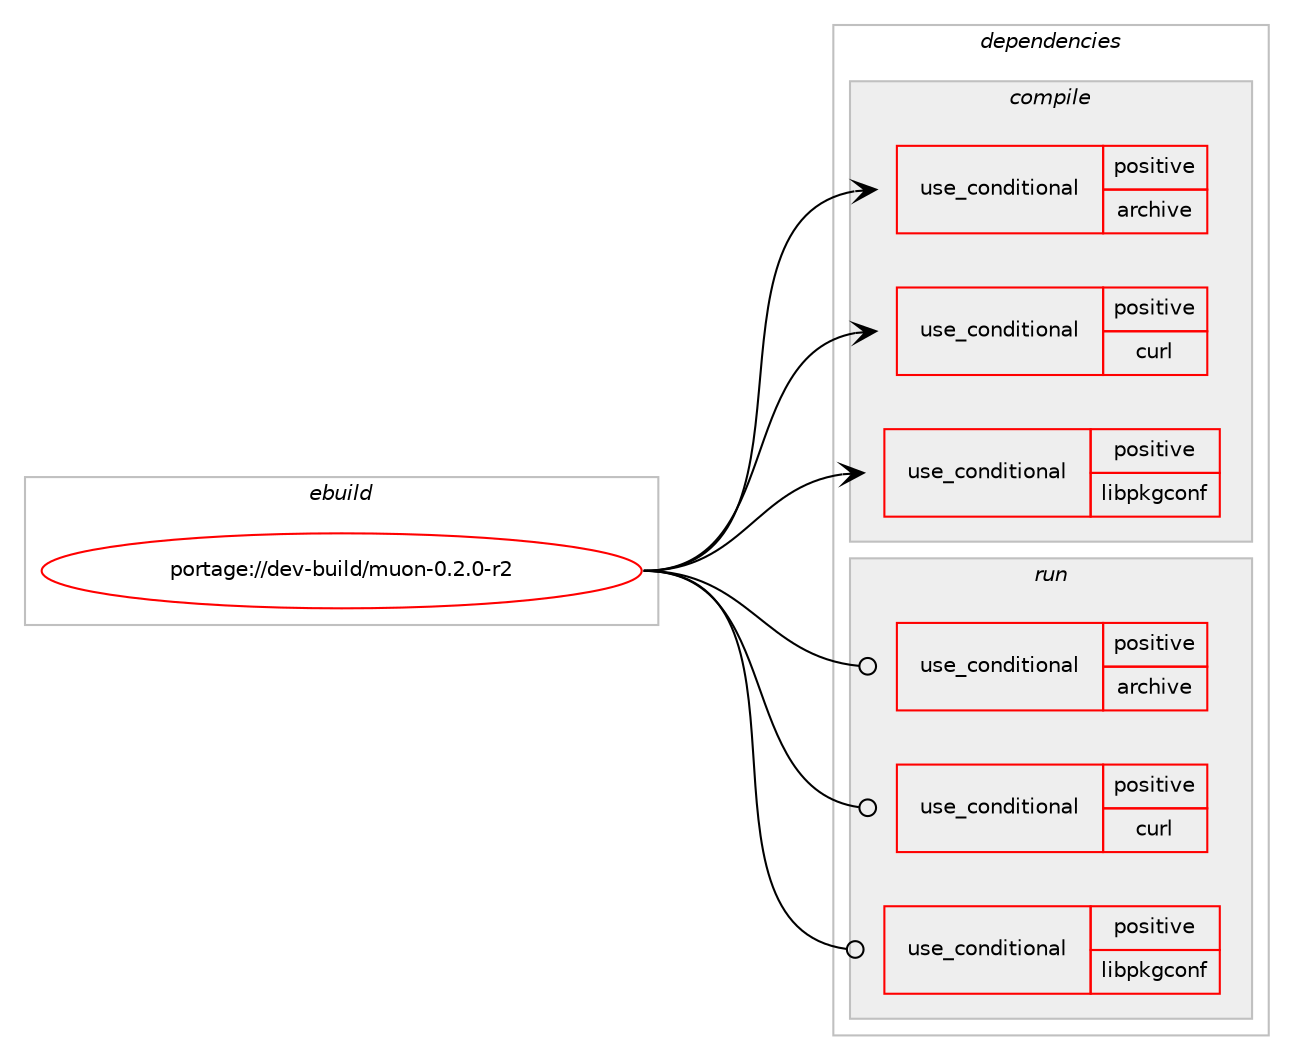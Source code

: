 digraph prolog {

# *************
# Graph options
# *************

newrank=true;
concentrate=true;
compound=true;
graph [rankdir=LR,fontname=Helvetica,fontsize=10,ranksep=1.5];#, ranksep=2.5, nodesep=0.2];
edge  [arrowhead=vee];
node  [fontname=Helvetica,fontsize=10];

# **********
# The ebuild
# **********

subgraph cluster_leftcol {
color=gray;
rank=same;
label=<<i>ebuild</i>>;
id [label="portage://dev-build/muon-0.2.0-r2", color=red, width=4, href="../dev-build/muon-0.2.0-r2.svg"];
}

# ****************
# The dependencies
# ****************

subgraph cluster_midcol {
color=gray;
label=<<i>dependencies</i>>;
subgraph cluster_compile {
fillcolor="#eeeeee";
style=filled;
label=<<i>compile</i>>;
subgraph cond16365 {
dependency29495 [label=<<TABLE BORDER="0" CELLBORDER="1" CELLSPACING="0" CELLPADDING="4"><TR><TD ROWSPAN="3" CELLPADDING="10">use_conditional</TD></TR><TR><TD>positive</TD></TR><TR><TD>archive</TD></TR></TABLE>>, shape=none, color=red];
# *** BEGIN UNKNOWN DEPENDENCY TYPE (TODO) ***
# dependency29495 -> package_dependency(portage://dev-build/muon-0.2.0-r2,install,no,app-arch,libarchive,none,[,,],any_same_slot,[])
# *** END UNKNOWN DEPENDENCY TYPE (TODO) ***

}
id:e -> dependency29495:w [weight=20,style="solid",arrowhead="vee"];
subgraph cond16366 {
dependency29496 [label=<<TABLE BORDER="0" CELLBORDER="1" CELLSPACING="0" CELLPADDING="4"><TR><TD ROWSPAN="3" CELLPADDING="10">use_conditional</TD></TR><TR><TD>positive</TD></TR><TR><TD>curl</TD></TR></TABLE>>, shape=none, color=red];
# *** BEGIN UNKNOWN DEPENDENCY TYPE (TODO) ***
# dependency29496 -> package_dependency(portage://dev-build/muon-0.2.0-r2,install,no,net-misc,curl,none,[,,],[],[])
# *** END UNKNOWN DEPENDENCY TYPE (TODO) ***

}
id:e -> dependency29496:w [weight=20,style="solid",arrowhead="vee"];
subgraph cond16367 {
dependency29497 [label=<<TABLE BORDER="0" CELLBORDER="1" CELLSPACING="0" CELLPADDING="4"><TR><TD ROWSPAN="3" CELLPADDING="10">use_conditional</TD></TR><TR><TD>positive</TD></TR><TR><TD>libpkgconf</TD></TR></TABLE>>, shape=none, color=red];
# *** BEGIN UNKNOWN DEPENDENCY TYPE (TODO) ***
# dependency29497 -> package_dependency(portage://dev-build/muon-0.2.0-r2,install,no,dev-util,pkgconf,none,[,,],any_same_slot,[])
# *** END UNKNOWN DEPENDENCY TYPE (TODO) ***

}
id:e -> dependency29497:w [weight=20,style="solid",arrowhead="vee"];
}
subgraph cluster_compileandrun {
fillcolor="#eeeeee";
style=filled;
label=<<i>compile and run</i>>;
}
subgraph cluster_run {
fillcolor="#eeeeee";
style=filled;
label=<<i>run</i>>;
subgraph cond16368 {
dependency29498 [label=<<TABLE BORDER="0" CELLBORDER="1" CELLSPACING="0" CELLPADDING="4"><TR><TD ROWSPAN="3" CELLPADDING="10">use_conditional</TD></TR><TR><TD>positive</TD></TR><TR><TD>archive</TD></TR></TABLE>>, shape=none, color=red];
# *** BEGIN UNKNOWN DEPENDENCY TYPE (TODO) ***
# dependency29498 -> package_dependency(portage://dev-build/muon-0.2.0-r2,run,no,app-arch,libarchive,none,[,,],any_same_slot,[])
# *** END UNKNOWN DEPENDENCY TYPE (TODO) ***

}
id:e -> dependency29498:w [weight=20,style="solid",arrowhead="odot"];
subgraph cond16369 {
dependency29499 [label=<<TABLE BORDER="0" CELLBORDER="1" CELLSPACING="0" CELLPADDING="4"><TR><TD ROWSPAN="3" CELLPADDING="10">use_conditional</TD></TR><TR><TD>positive</TD></TR><TR><TD>curl</TD></TR></TABLE>>, shape=none, color=red];
# *** BEGIN UNKNOWN DEPENDENCY TYPE (TODO) ***
# dependency29499 -> package_dependency(portage://dev-build/muon-0.2.0-r2,run,no,net-misc,curl,none,[,,],[],[])
# *** END UNKNOWN DEPENDENCY TYPE (TODO) ***

}
id:e -> dependency29499:w [weight=20,style="solid",arrowhead="odot"];
subgraph cond16370 {
dependency29500 [label=<<TABLE BORDER="0" CELLBORDER="1" CELLSPACING="0" CELLPADDING="4"><TR><TD ROWSPAN="3" CELLPADDING="10">use_conditional</TD></TR><TR><TD>positive</TD></TR><TR><TD>libpkgconf</TD></TR></TABLE>>, shape=none, color=red];
# *** BEGIN UNKNOWN DEPENDENCY TYPE (TODO) ***
# dependency29500 -> package_dependency(portage://dev-build/muon-0.2.0-r2,run,no,dev-util,pkgconf,none,[,,],any_same_slot,[])
# *** END UNKNOWN DEPENDENCY TYPE (TODO) ***

}
id:e -> dependency29500:w [weight=20,style="solid",arrowhead="odot"];
}
}

# **************
# The candidates
# **************

subgraph cluster_choices {
rank=same;
color=gray;
label=<<i>candidates</i>>;

}

}
